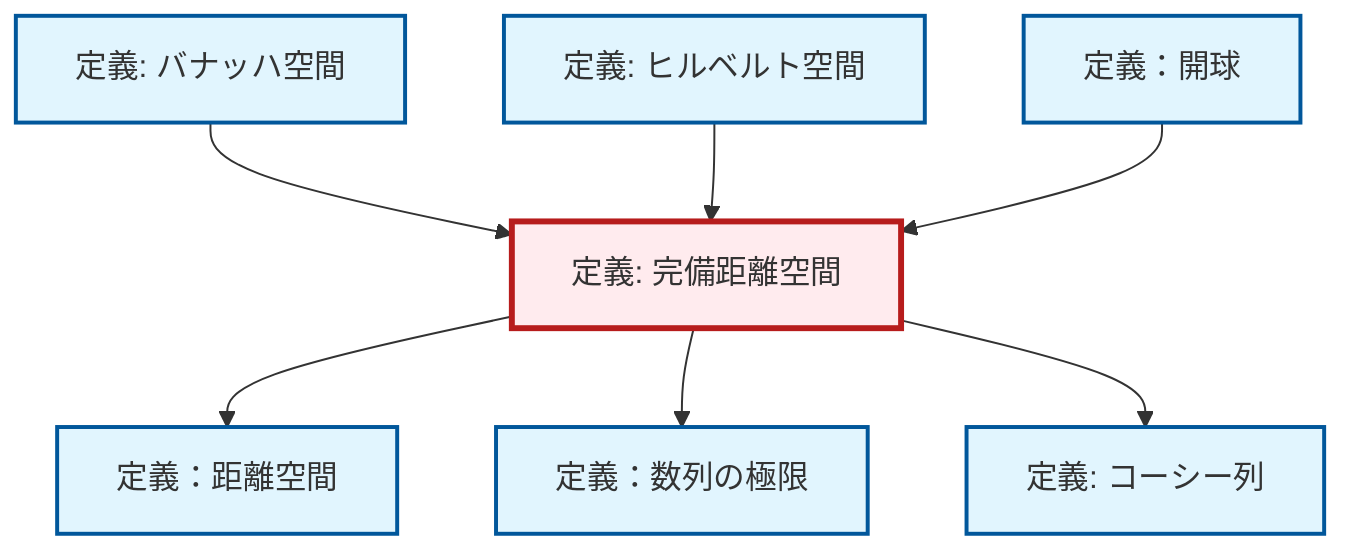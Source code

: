 graph TD
    classDef definition fill:#e1f5fe,stroke:#01579b,stroke-width:2px
    classDef theorem fill:#f3e5f5,stroke:#4a148c,stroke-width:2px
    classDef axiom fill:#fff3e0,stroke:#e65100,stroke-width:2px
    classDef example fill:#e8f5e9,stroke:#1b5e20,stroke-width:2px
    classDef current fill:#ffebee,stroke:#b71c1c,stroke-width:3px
    def-cauchy-sequence["定義: コーシー列"]:::definition
    def-hilbert-space["定義: ヒルベルト空間"]:::definition
    def-limit["定義：数列の極限"]:::definition
    def-banach-space["定義: バナッハ空間"]:::definition
    def-complete-metric-space["定義: 完備距離空間"]:::definition
    def-open-ball["定義：開球"]:::definition
    def-metric-space["定義：距離空間"]:::definition
    def-complete-metric-space --> def-metric-space
    def-complete-metric-space --> def-limit
    def-banach-space --> def-complete-metric-space
    def-hilbert-space --> def-complete-metric-space
    def-open-ball --> def-complete-metric-space
    def-complete-metric-space --> def-cauchy-sequence
    class def-complete-metric-space current